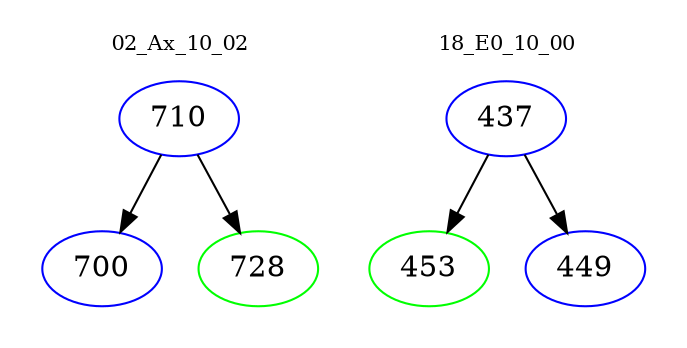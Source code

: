 digraph{
subgraph cluster_0 {
color = white
label = "02_Ax_10_02";
fontsize=10;
T0_710 [label="710", color="blue"]
T0_710 -> T0_700 [color="black"]
T0_700 [label="700", color="blue"]
T0_710 -> T0_728 [color="black"]
T0_728 [label="728", color="green"]
}
subgraph cluster_1 {
color = white
label = "18_E0_10_00";
fontsize=10;
T1_437 [label="437", color="blue"]
T1_437 -> T1_453 [color="black"]
T1_453 [label="453", color="green"]
T1_437 -> T1_449 [color="black"]
T1_449 [label="449", color="blue"]
}
}
